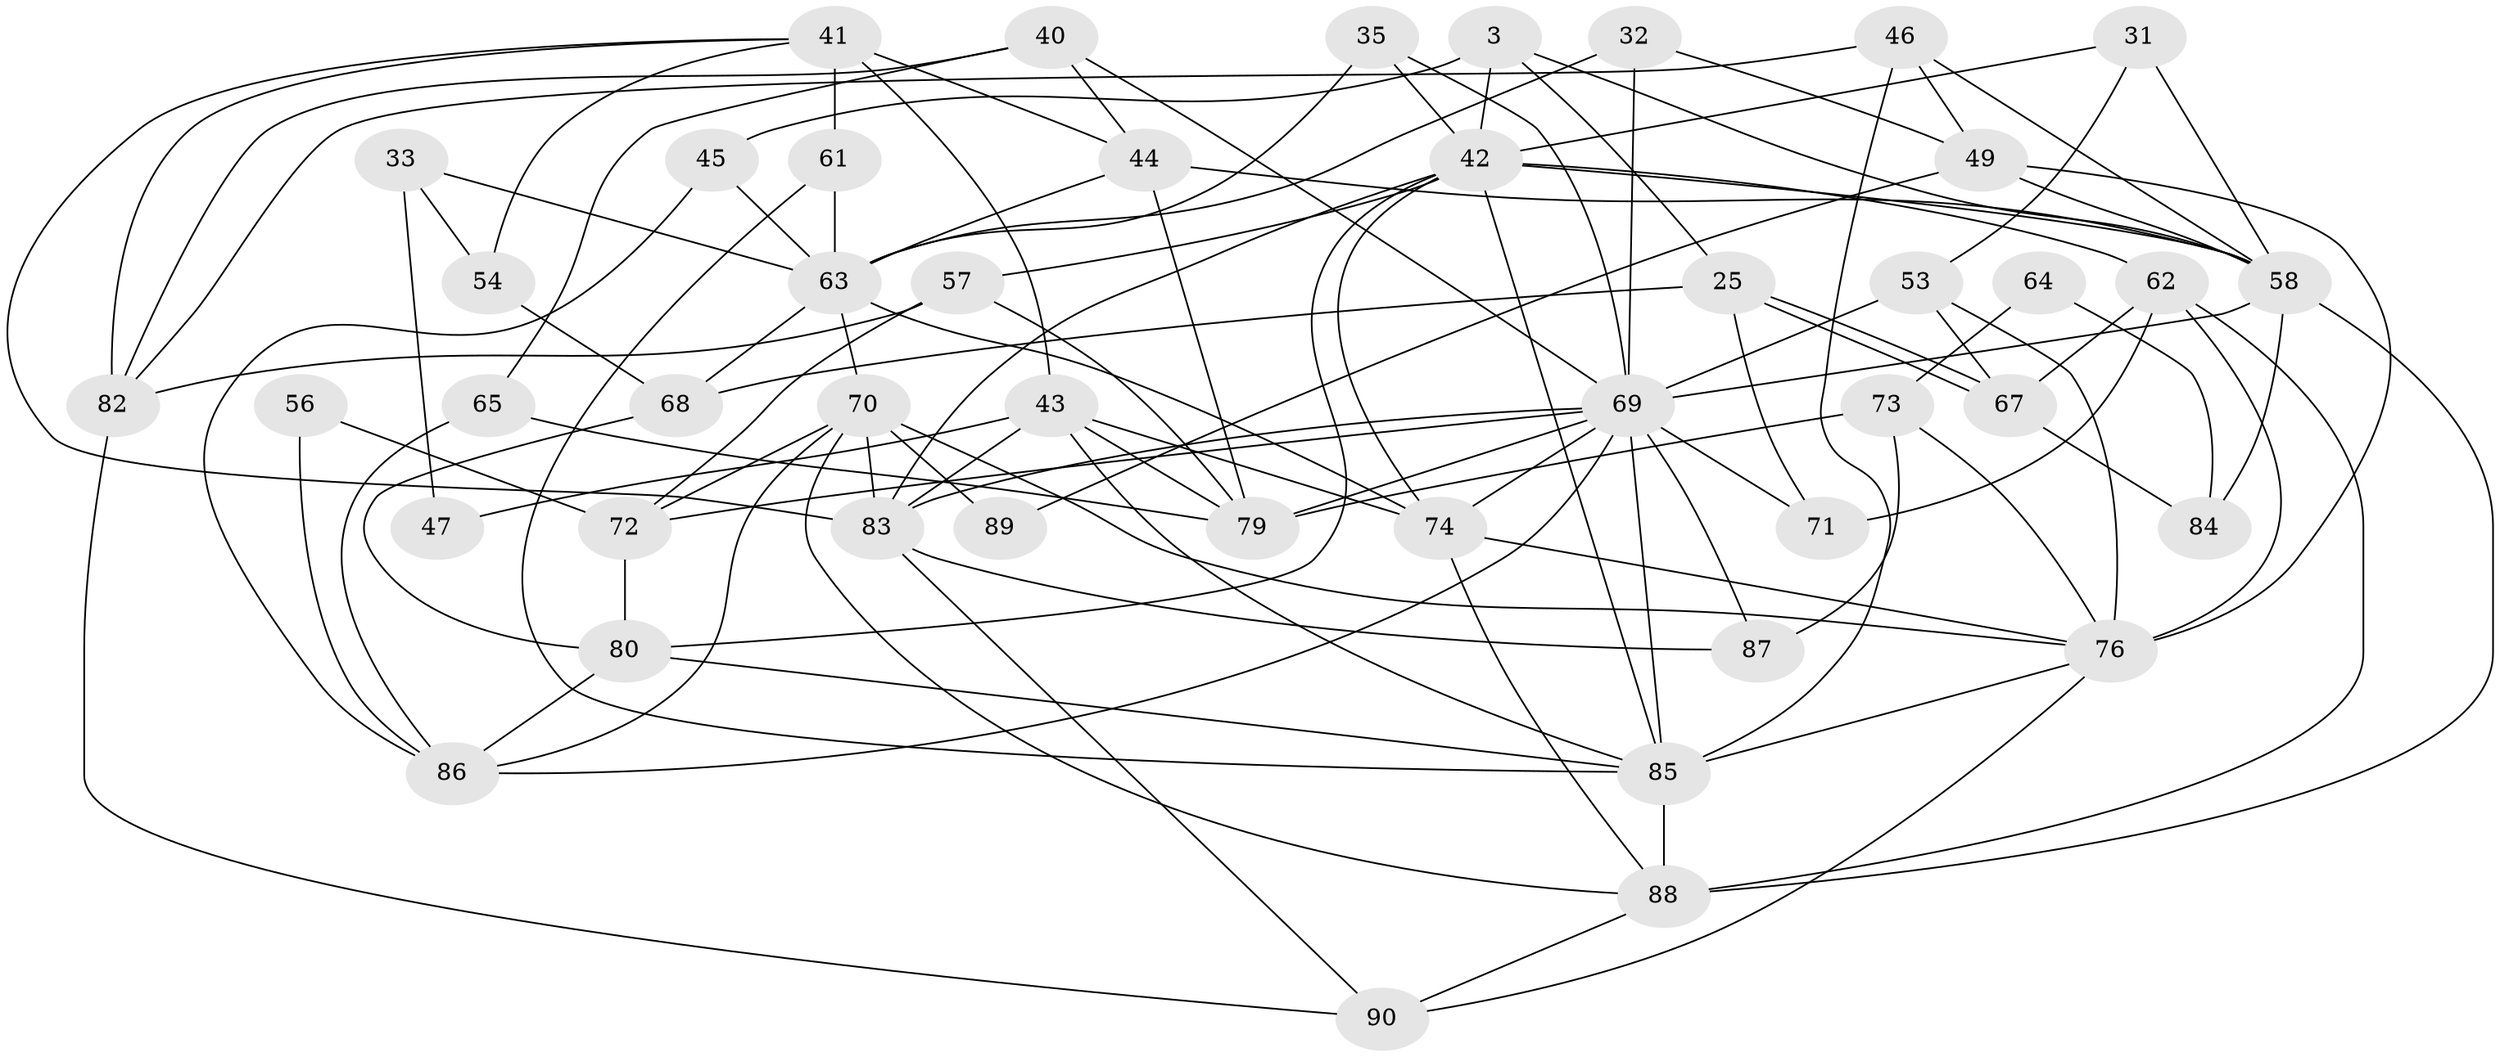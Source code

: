 // original degree distribution, {3: 0.3333333333333333, 2: 0.13333333333333333, 5: 0.2222222222222222, 6: 0.07777777777777778, 4: 0.16666666666666666, 7: 0.05555555555555555, 9: 0.011111111111111112}
// Generated by graph-tools (version 1.1) at 2025/51/03/09/25 04:51:36]
// undirected, 45 vertices, 110 edges
graph export_dot {
graph [start="1"]
  node [color=gray90,style=filled];
  3;
  25;
  31;
  32;
  33 [super="+23"];
  35;
  40;
  41 [super="+26"];
  42 [super="+15"];
  43 [super="+37"];
  44 [super="+4"];
  45;
  46;
  47;
  49 [super="+30"];
  53;
  54;
  56;
  57 [super="+38"];
  58 [super="+29+52"];
  61;
  62 [super="+14"];
  63 [super="+9+50"];
  64;
  65;
  67;
  68;
  69 [super="+17+16+22"];
  70 [super="+27+55"];
  71;
  72 [super="+10+21"];
  73;
  74 [super="+66"];
  76 [super="+6+60"];
  79 [super="+7+11"];
  80 [super="+48"];
  82 [super="+24"];
  83 [super="+59+77"];
  84;
  85 [super="+81+78"];
  86 [super="+51"];
  87;
  88 [super="+36+39+75"];
  89;
  90 [super="+28"];
  3 -- 25;
  3 -- 42 [weight=2];
  3 -- 45;
  3 -- 58;
  25 -- 67;
  25 -- 67;
  25 -- 68;
  25 -- 71;
  31 -- 53;
  31 -- 42;
  31 -- 58;
  32 -- 49;
  32 -- 69;
  32 -- 63;
  33 -- 54;
  33 -- 47 [weight=2];
  33 -- 63;
  35 -- 63;
  35 -- 42;
  35 -- 69;
  40 -- 44;
  40 -- 69;
  40 -- 65;
  40 -- 82;
  41 -- 43 [weight=2];
  41 -- 82;
  41 -- 44;
  41 -- 61;
  41 -- 54;
  41 -- 83;
  42 -- 62;
  42 -- 83;
  42 -- 57 [weight=2];
  42 -- 85;
  42 -- 80;
  42 -- 74;
  42 -- 58;
  43 -- 47;
  43 -- 83;
  43 -- 85;
  43 -- 79 [weight=2];
  43 -- 74;
  44 -- 79;
  44 -- 63;
  44 -- 58;
  45 -- 63;
  45 -- 86;
  46 -- 85 [weight=2];
  46 -- 49 [weight=2];
  46 -- 82;
  46 -- 58;
  49 -- 89;
  49 -- 76;
  49 -- 58;
  53 -- 67;
  53 -- 76 [weight=3];
  53 -- 69;
  54 -- 68;
  56 -- 86 [weight=2];
  56 -- 72;
  57 -- 72;
  57 -- 79 [weight=2];
  57 -- 82;
  58 -- 88 [weight=2];
  58 -- 69 [weight=2];
  58 -- 84;
  61 -- 63;
  61 -- 85;
  62 -- 67;
  62 -- 88;
  62 -- 76;
  62 -- 71;
  63 -- 70 [weight=2];
  63 -- 68;
  63 -- 74 [weight=2];
  64 -- 84;
  64 -- 73;
  65 -- 79;
  65 -- 86;
  67 -- 84;
  68 -- 80;
  69 -- 79 [weight=3];
  69 -- 71;
  69 -- 72 [weight=2];
  69 -- 74;
  69 -- 86 [weight=2];
  69 -- 87;
  69 -- 85 [weight=2];
  69 -- 83;
  70 -- 72 [weight=2];
  70 -- 89;
  70 -- 76;
  70 -- 83 [weight=3];
  70 -- 86;
  70 -- 88;
  72 -- 80 [weight=2];
  73 -- 87;
  73 -- 76;
  73 -- 79;
  74 -- 88;
  74 -- 76;
  76 -- 90;
  76 -- 85;
  80 -- 85;
  80 -- 86;
  82 -- 90;
  83 -- 90;
  83 -- 87;
  85 -- 88 [weight=2];
  88 -- 90;
}
